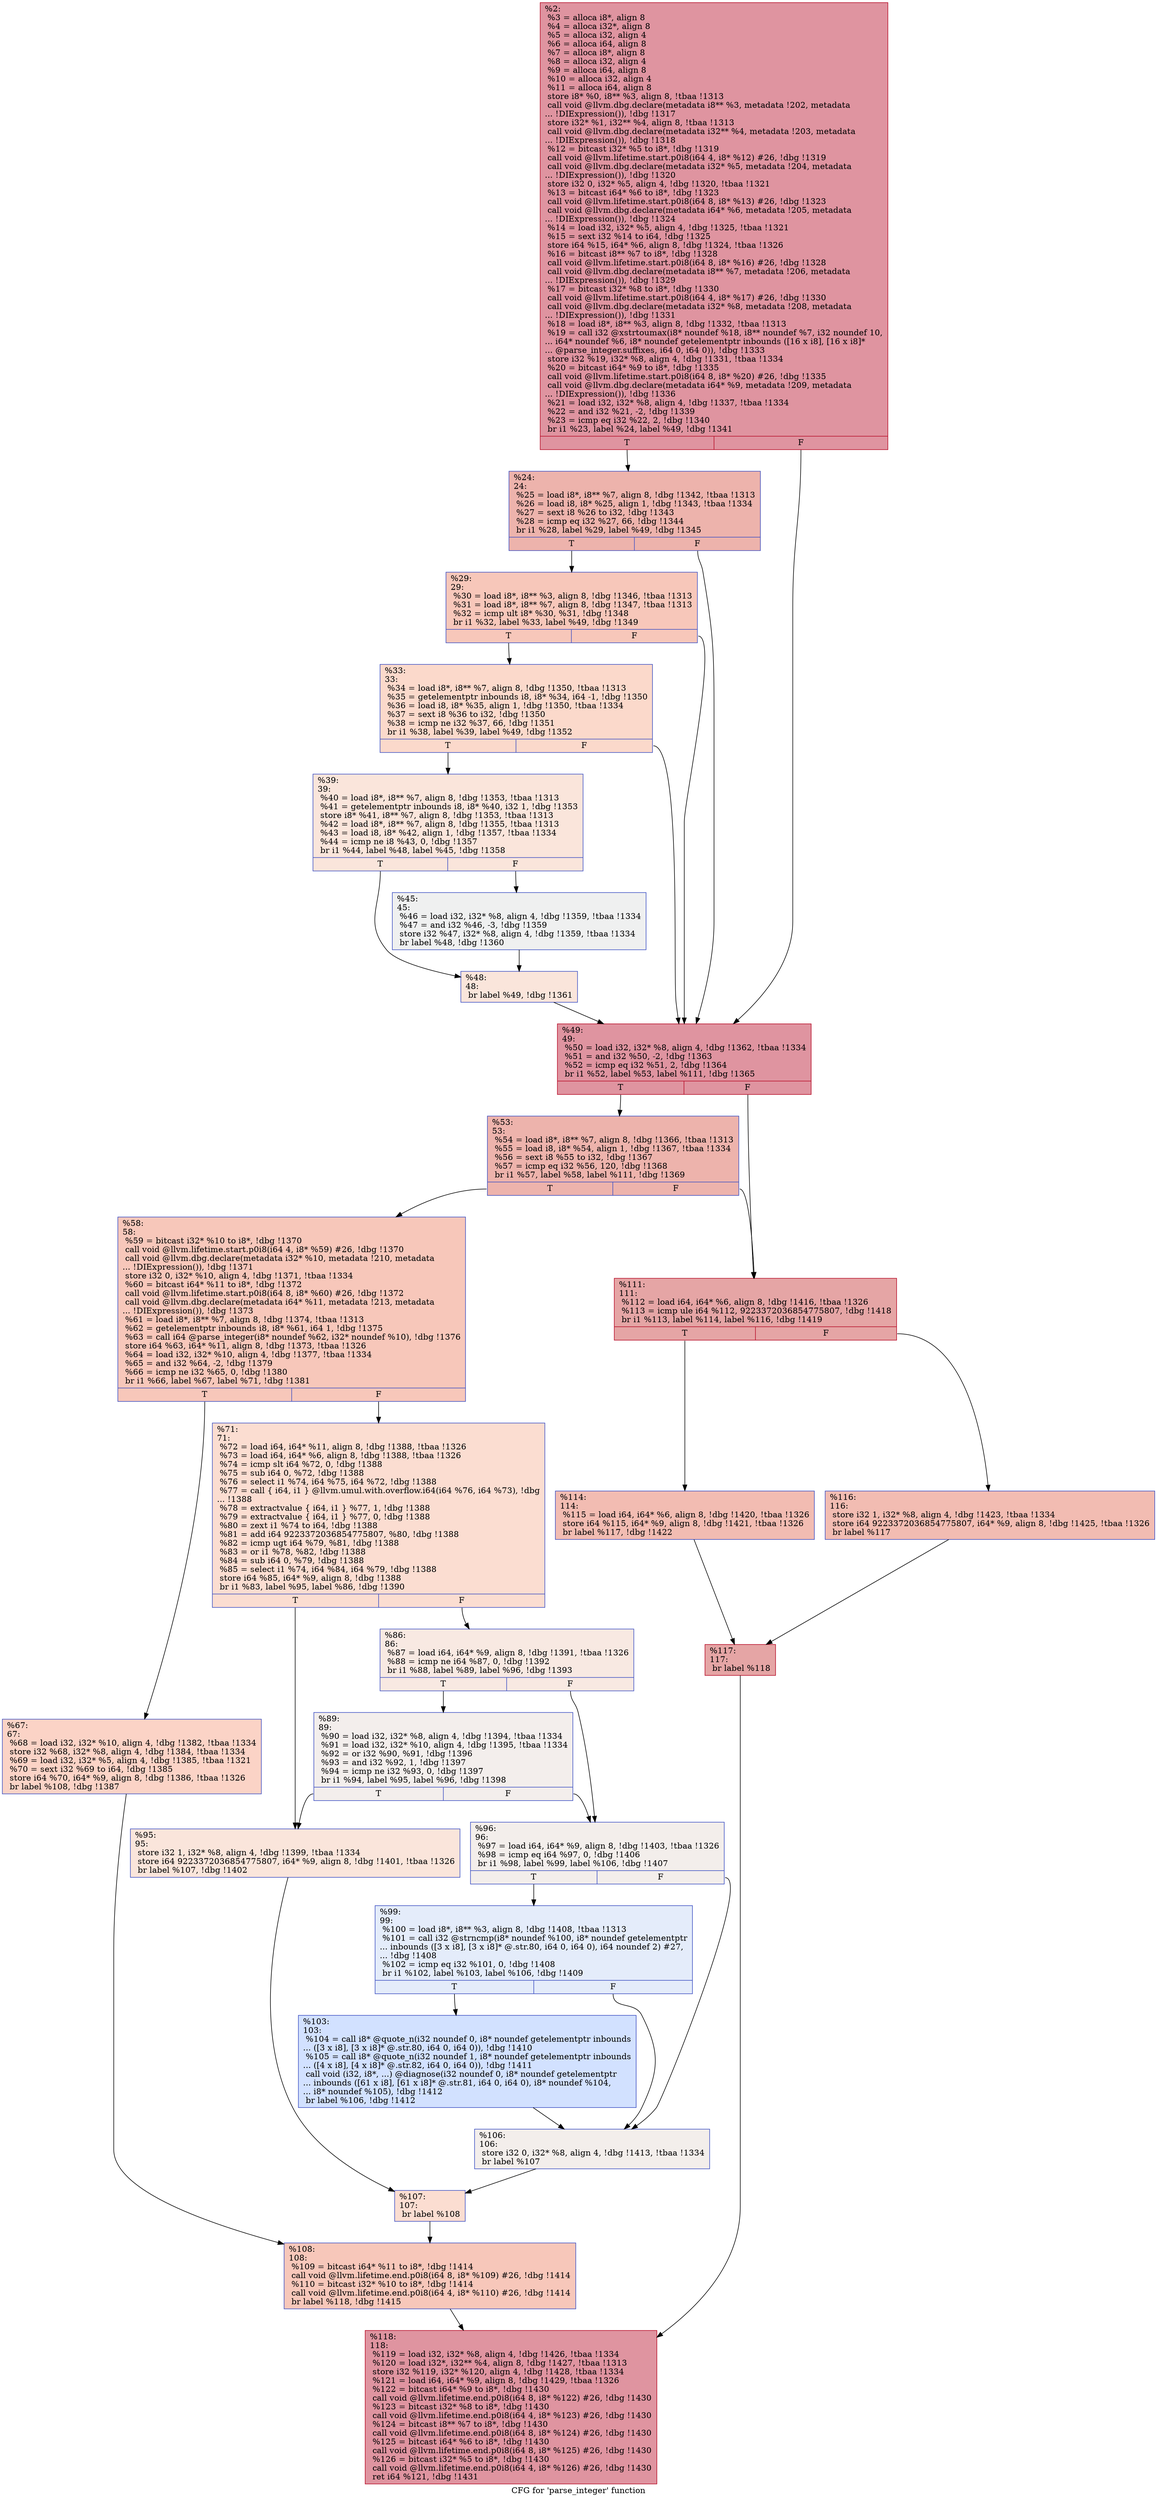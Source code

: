 digraph "CFG for 'parse_integer' function" {
	label="CFG for 'parse_integer' function";

	Node0xff8b90 [shape=record,color="#b70d28ff", style=filled, fillcolor="#b70d2870",label="{%2:\l  %3 = alloca i8*, align 8\l  %4 = alloca i32*, align 8\l  %5 = alloca i32, align 4\l  %6 = alloca i64, align 8\l  %7 = alloca i8*, align 8\l  %8 = alloca i32, align 4\l  %9 = alloca i64, align 8\l  %10 = alloca i32, align 4\l  %11 = alloca i64, align 8\l  store i8* %0, i8** %3, align 8, !tbaa !1313\l  call void @llvm.dbg.declare(metadata i8** %3, metadata !202, metadata\l... !DIExpression()), !dbg !1317\l  store i32* %1, i32** %4, align 8, !tbaa !1313\l  call void @llvm.dbg.declare(metadata i32** %4, metadata !203, metadata\l... !DIExpression()), !dbg !1318\l  %12 = bitcast i32* %5 to i8*, !dbg !1319\l  call void @llvm.lifetime.start.p0i8(i64 4, i8* %12) #26, !dbg !1319\l  call void @llvm.dbg.declare(metadata i32* %5, metadata !204, metadata\l... !DIExpression()), !dbg !1320\l  store i32 0, i32* %5, align 4, !dbg !1320, !tbaa !1321\l  %13 = bitcast i64* %6 to i8*, !dbg !1323\l  call void @llvm.lifetime.start.p0i8(i64 8, i8* %13) #26, !dbg !1323\l  call void @llvm.dbg.declare(metadata i64* %6, metadata !205, metadata\l... !DIExpression()), !dbg !1324\l  %14 = load i32, i32* %5, align 4, !dbg !1325, !tbaa !1321\l  %15 = sext i32 %14 to i64, !dbg !1325\l  store i64 %15, i64* %6, align 8, !dbg !1324, !tbaa !1326\l  %16 = bitcast i8** %7 to i8*, !dbg !1328\l  call void @llvm.lifetime.start.p0i8(i64 8, i8* %16) #26, !dbg !1328\l  call void @llvm.dbg.declare(metadata i8** %7, metadata !206, metadata\l... !DIExpression()), !dbg !1329\l  %17 = bitcast i32* %8 to i8*, !dbg !1330\l  call void @llvm.lifetime.start.p0i8(i64 4, i8* %17) #26, !dbg !1330\l  call void @llvm.dbg.declare(metadata i32* %8, metadata !208, metadata\l... !DIExpression()), !dbg !1331\l  %18 = load i8*, i8** %3, align 8, !dbg !1332, !tbaa !1313\l  %19 = call i32 @xstrtoumax(i8* noundef %18, i8** noundef %7, i32 noundef 10,\l... i64* noundef %6, i8* noundef getelementptr inbounds ([16 x i8], [16 x i8]*\l... @parse_integer.suffixes, i64 0, i64 0)), !dbg !1333\l  store i32 %19, i32* %8, align 4, !dbg !1331, !tbaa !1334\l  %20 = bitcast i64* %9 to i8*, !dbg !1335\l  call void @llvm.lifetime.start.p0i8(i64 8, i8* %20) #26, !dbg !1335\l  call void @llvm.dbg.declare(metadata i64* %9, metadata !209, metadata\l... !DIExpression()), !dbg !1336\l  %21 = load i32, i32* %8, align 4, !dbg !1337, !tbaa !1334\l  %22 = and i32 %21, -2, !dbg !1339\l  %23 = icmp eq i32 %22, 2, !dbg !1340\l  br i1 %23, label %24, label %49, !dbg !1341\l|{<s0>T|<s1>F}}"];
	Node0xff8b90:s0 -> Node0xf7d430;
	Node0xff8b90:s1 -> Node0xf7d610;
	Node0xf7d430 [shape=record,color="#3d50c3ff", style=filled, fillcolor="#d6524470",label="{%24:\l24:                                               \l  %25 = load i8*, i8** %7, align 8, !dbg !1342, !tbaa !1313\l  %26 = load i8, i8* %25, align 1, !dbg !1343, !tbaa !1334\l  %27 = sext i8 %26 to i32, !dbg !1343\l  %28 = icmp eq i32 %27, 66, !dbg !1344\l  br i1 %28, label %29, label %49, !dbg !1345\l|{<s0>T|<s1>F}}"];
	Node0xf7d430:s0 -> Node0xf7d480;
	Node0xf7d430:s1 -> Node0xf7d610;
	Node0xf7d480 [shape=record,color="#3d50c3ff", style=filled, fillcolor="#ec7f6370",label="{%29:\l29:                                               \l  %30 = load i8*, i8** %3, align 8, !dbg !1346, !tbaa !1313\l  %31 = load i8*, i8** %7, align 8, !dbg !1347, !tbaa !1313\l  %32 = icmp ult i8* %30, %31, !dbg !1348\l  br i1 %32, label %33, label %49, !dbg !1349\l|{<s0>T|<s1>F}}"];
	Node0xf7d480:s0 -> Node0xf7d4d0;
	Node0xf7d480:s1 -> Node0xf7d610;
	Node0xf7d4d0 [shape=record,color="#3d50c3ff", style=filled, fillcolor="#f7a88970",label="{%33:\l33:                                               \l  %34 = load i8*, i8** %7, align 8, !dbg !1350, !tbaa !1313\l  %35 = getelementptr inbounds i8, i8* %34, i64 -1, !dbg !1350\l  %36 = load i8, i8* %35, align 1, !dbg !1350, !tbaa !1334\l  %37 = sext i8 %36 to i32, !dbg !1350\l  %38 = icmp ne i32 %37, 66, !dbg !1351\l  br i1 %38, label %39, label %49, !dbg !1352\l|{<s0>T|<s1>F}}"];
	Node0xf7d4d0:s0 -> Node0xf7d520;
	Node0xf7d4d0:s1 -> Node0xf7d610;
	Node0xf7d520 [shape=record,color="#3d50c3ff", style=filled, fillcolor="#f4c5ad70",label="{%39:\l39:                                               \l  %40 = load i8*, i8** %7, align 8, !dbg !1353, !tbaa !1313\l  %41 = getelementptr inbounds i8, i8* %40, i32 1, !dbg !1353\l  store i8* %41, i8** %7, align 8, !dbg !1353, !tbaa !1313\l  %42 = load i8*, i8** %7, align 8, !dbg !1355, !tbaa !1313\l  %43 = load i8, i8* %42, align 1, !dbg !1357, !tbaa !1334\l  %44 = icmp ne i8 %43, 0, !dbg !1357\l  br i1 %44, label %48, label %45, !dbg !1358\l|{<s0>T|<s1>F}}"];
	Node0xf7d520:s0 -> Node0xf7d5c0;
	Node0xf7d520:s1 -> Node0xf7d570;
	Node0xf7d570 [shape=record,color="#3d50c3ff", style=filled, fillcolor="#dbdcde70",label="{%45:\l45:                                               \l  %46 = load i32, i32* %8, align 4, !dbg !1359, !tbaa !1334\l  %47 = and i32 %46, -3, !dbg !1359\l  store i32 %47, i32* %8, align 4, !dbg !1359, !tbaa !1334\l  br label %48, !dbg !1360\l}"];
	Node0xf7d570 -> Node0xf7d5c0;
	Node0xf7d5c0 [shape=record,color="#3d50c3ff", style=filled, fillcolor="#f4c5ad70",label="{%48:\l48:                                               \l  br label %49, !dbg !1361\l}"];
	Node0xf7d5c0 -> Node0xf7d610;
	Node0xf7d610 [shape=record,color="#b70d28ff", style=filled, fillcolor="#b70d2870",label="{%49:\l49:                                               \l  %50 = load i32, i32* %8, align 4, !dbg !1362, !tbaa !1334\l  %51 = and i32 %50, -2, !dbg !1363\l  %52 = icmp eq i32 %51, 2, !dbg !1364\l  br i1 %52, label %53, label %111, !dbg !1365\l|{<s0>T|<s1>F}}"];
	Node0xf7d610:s0 -> Node0xf7d660;
	Node0xf7d610:s1 -> Node0xf7da70;
	Node0xf7d660 [shape=record,color="#3d50c3ff", style=filled, fillcolor="#d6524470",label="{%53:\l53:                                               \l  %54 = load i8*, i8** %7, align 8, !dbg !1366, !tbaa !1313\l  %55 = load i8, i8* %54, align 1, !dbg !1367, !tbaa !1334\l  %56 = sext i8 %55 to i32, !dbg !1367\l  %57 = icmp eq i32 %56, 120, !dbg !1368\l  br i1 %57, label %58, label %111, !dbg !1369\l|{<s0>T|<s1>F}}"];
	Node0xf7d660:s0 -> Node0xf7d6b0;
	Node0xf7d660:s1 -> Node0xf7da70;
	Node0xf7d6b0 [shape=record,color="#3d50c3ff", style=filled, fillcolor="#ec7f6370",label="{%58:\l58:                                               \l  %59 = bitcast i32* %10 to i8*, !dbg !1370\l  call void @llvm.lifetime.start.p0i8(i64 4, i8* %59) #26, !dbg !1370\l  call void @llvm.dbg.declare(metadata i32* %10, metadata !210, metadata\l... !DIExpression()), !dbg !1371\l  store i32 0, i32* %10, align 4, !dbg !1371, !tbaa !1334\l  %60 = bitcast i64* %11 to i8*, !dbg !1372\l  call void @llvm.lifetime.start.p0i8(i64 8, i8* %60) #26, !dbg !1372\l  call void @llvm.dbg.declare(metadata i64* %11, metadata !213, metadata\l... !DIExpression()), !dbg !1373\l  %61 = load i8*, i8** %7, align 8, !dbg !1374, !tbaa !1313\l  %62 = getelementptr inbounds i8, i8* %61, i64 1, !dbg !1375\l  %63 = call i64 @parse_integer(i8* noundef %62, i32* noundef %10), !dbg !1376\l  store i64 %63, i64* %11, align 8, !dbg !1373, !tbaa !1326\l  %64 = load i32, i32* %10, align 4, !dbg !1377, !tbaa !1334\l  %65 = and i32 %64, -2, !dbg !1379\l  %66 = icmp ne i32 %65, 0, !dbg !1380\l  br i1 %66, label %67, label %71, !dbg !1381\l|{<s0>T|<s1>F}}"];
	Node0xf7d6b0:s0 -> Node0xf7d700;
	Node0xf7d6b0:s1 -> Node0xf7d750;
	Node0xf7d700 [shape=record,color="#3d50c3ff", style=filled, fillcolor="#f59c7d70",label="{%67:\l67:                                               \l  %68 = load i32, i32* %10, align 4, !dbg !1382, !tbaa !1334\l  store i32 %68, i32* %8, align 4, !dbg !1384, !tbaa !1334\l  %69 = load i32, i32* %5, align 4, !dbg !1385, !tbaa !1321\l  %70 = sext i32 %69 to i64, !dbg !1385\l  store i64 %70, i64* %9, align 8, !dbg !1386, !tbaa !1326\l  br label %108, !dbg !1387\l}"];
	Node0xf7d700 -> Node0xf7da20;
	Node0xf7d750 [shape=record,color="#3d50c3ff", style=filled, fillcolor="#f7b39670",label="{%71:\l71:                                               \l  %72 = load i64, i64* %11, align 8, !dbg !1388, !tbaa !1326\l  %73 = load i64, i64* %6, align 8, !dbg !1388, !tbaa !1326\l  %74 = icmp slt i64 %72, 0, !dbg !1388\l  %75 = sub i64 0, %72, !dbg !1388\l  %76 = select i1 %74, i64 %75, i64 %72, !dbg !1388\l  %77 = call \{ i64, i1 \} @llvm.umul.with.overflow.i64(i64 %76, i64 %73), !dbg\l... !1388\l  %78 = extractvalue \{ i64, i1 \} %77, 1, !dbg !1388\l  %79 = extractvalue \{ i64, i1 \} %77, 0, !dbg !1388\l  %80 = zext i1 %74 to i64, !dbg !1388\l  %81 = add i64 9223372036854775807, %80, !dbg !1388\l  %82 = icmp ugt i64 %79, %81, !dbg !1388\l  %83 = or i1 %78, %82, !dbg !1388\l  %84 = sub i64 0, %79, !dbg !1388\l  %85 = select i1 %74, i64 %84, i64 %79, !dbg !1388\l  store i64 %85, i64* %9, align 8, !dbg !1388\l  br i1 %83, label %95, label %86, !dbg !1390\l|{<s0>T|<s1>F}}"];
	Node0xf7d750:s0 -> Node0xf7d840;
	Node0xf7d750:s1 -> Node0xf7d7a0;
	Node0xf7d7a0 [shape=record,color="#3d50c3ff", style=filled, fillcolor="#efcebd70",label="{%86:\l86:                                               \l  %87 = load i64, i64* %9, align 8, !dbg !1391, !tbaa !1326\l  %88 = icmp ne i64 %87, 0, !dbg !1392\l  br i1 %88, label %89, label %96, !dbg !1393\l|{<s0>T|<s1>F}}"];
	Node0xf7d7a0:s0 -> Node0xf7d7f0;
	Node0xf7d7a0:s1 -> Node0xf7d890;
	Node0xf7d7f0 [shape=record,color="#3d50c3ff", style=filled, fillcolor="#e3d9d370",label="{%89:\l89:                                               \l  %90 = load i32, i32* %8, align 4, !dbg !1394, !tbaa !1334\l  %91 = load i32, i32* %10, align 4, !dbg !1395, !tbaa !1334\l  %92 = or i32 %90, %91, !dbg !1396\l  %93 = and i32 %92, 1, !dbg !1397\l  %94 = icmp ne i32 %93, 0, !dbg !1397\l  br i1 %94, label %95, label %96, !dbg !1398\l|{<s0>T|<s1>F}}"];
	Node0xf7d7f0:s0 -> Node0xf7d840;
	Node0xf7d7f0:s1 -> Node0xf7d890;
	Node0xf7d840 [shape=record,color="#3d50c3ff", style=filled, fillcolor="#f4c5ad70",label="{%95:\l95:                                               \l  store i32 1, i32* %8, align 4, !dbg !1399, !tbaa !1334\l  store i64 9223372036854775807, i64* %9, align 8, !dbg !1401, !tbaa !1326\l  br label %107, !dbg !1402\l}"];
	Node0xf7d840 -> Node0xf7d9d0;
	Node0xf7d890 [shape=record,color="#3d50c3ff", style=filled, fillcolor="#e5d8d170",label="{%96:\l96:                                               \l  %97 = load i64, i64* %9, align 8, !dbg !1403, !tbaa !1326\l  %98 = icmp eq i64 %97, 0, !dbg !1406\l  br i1 %98, label %99, label %106, !dbg !1407\l|{<s0>T|<s1>F}}"];
	Node0xf7d890:s0 -> Node0xf7d8e0;
	Node0xf7d890:s1 -> Node0xf7d980;
	Node0xf7d8e0 [shape=record,color="#3d50c3ff", style=filled, fillcolor="#c1d4f470",label="{%99:\l99:                                               \l  %100 = load i8*, i8** %3, align 8, !dbg !1408, !tbaa !1313\l  %101 = call i32 @strncmp(i8* noundef %100, i8* noundef getelementptr\l... inbounds ([3 x i8], [3 x i8]* @.str.80, i64 0, i64 0), i64 noundef 2) #27,\l... !dbg !1408\l  %102 = icmp eq i32 %101, 0, !dbg !1408\l  br i1 %102, label %103, label %106, !dbg !1409\l|{<s0>T|<s1>F}}"];
	Node0xf7d8e0:s0 -> Node0xf7d930;
	Node0xf7d8e0:s1 -> Node0xf7d980;
	Node0xf7d930 [shape=record,color="#3d50c3ff", style=filled, fillcolor="#9abbff70",label="{%103:\l103:                                              \l  %104 = call i8* @quote_n(i32 noundef 0, i8* noundef getelementptr inbounds\l... ([3 x i8], [3 x i8]* @.str.80, i64 0, i64 0)), !dbg !1410\l  %105 = call i8* @quote_n(i32 noundef 1, i8* noundef getelementptr inbounds\l... ([4 x i8], [4 x i8]* @.str.82, i64 0, i64 0)), !dbg !1411\l  call void (i32, i8*, ...) @diagnose(i32 noundef 0, i8* noundef getelementptr\l... inbounds ([61 x i8], [61 x i8]* @.str.81, i64 0, i64 0), i8* noundef %104,\l... i8* noundef %105), !dbg !1412\l  br label %106, !dbg !1412\l}"];
	Node0xf7d930 -> Node0xf7d980;
	Node0xf7d980 [shape=record,color="#3d50c3ff", style=filled, fillcolor="#e5d8d170",label="{%106:\l106:                                              \l  store i32 0, i32* %8, align 4, !dbg !1413, !tbaa !1334\l  br label %107\l}"];
	Node0xf7d980 -> Node0xf7d9d0;
	Node0xf7d9d0 [shape=record,color="#3d50c3ff", style=filled, fillcolor="#f7b39670",label="{%107:\l107:                                              \l  br label %108\l}"];
	Node0xf7d9d0 -> Node0xf7da20;
	Node0xf7da20 [shape=record,color="#3d50c3ff", style=filled, fillcolor="#ec7f6370",label="{%108:\l108:                                              \l  %109 = bitcast i64* %11 to i8*, !dbg !1414\l  call void @llvm.lifetime.end.p0i8(i64 8, i8* %109) #26, !dbg !1414\l  %110 = bitcast i32* %10 to i8*, !dbg !1414\l  call void @llvm.lifetime.end.p0i8(i64 4, i8* %110) #26, !dbg !1414\l  br label %118, !dbg !1415\l}"];
	Node0xf7da20 -> Node0xf7dbb0;
	Node0xf7da70 [shape=record,color="#b70d28ff", style=filled, fillcolor="#c5333470",label="{%111:\l111:                                              \l  %112 = load i64, i64* %6, align 8, !dbg !1416, !tbaa !1326\l  %113 = icmp ule i64 %112, 9223372036854775807, !dbg !1418\l  br i1 %113, label %114, label %116, !dbg !1419\l|{<s0>T|<s1>F}}"];
	Node0xf7da70:s0 -> Node0xf7dac0;
	Node0xf7da70:s1 -> Node0xf7db10;
	Node0xf7dac0 [shape=record,color="#3d50c3ff", style=filled, fillcolor="#e1675170",label="{%114:\l114:                                              \l  %115 = load i64, i64* %6, align 8, !dbg !1420, !tbaa !1326\l  store i64 %115, i64* %9, align 8, !dbg !1421, !tbaa !1326\l  br label %117, !dbg !1422\l}"];
	Node0xf7dac0 -> Node0xf7db60;
	Node0xf7db10 [shape=record,color="#3d50c3ff", style=filled, fillcolor="#e1675170",label="{%116:\l116:                                              \l  store i32 1, i32* %8, align 4, !dbg !1423, !tbaa !1334\l  store i64 9223372036854775807, i64* %9, align 8, !dbg !1425, !tbaa !1326\l  br label %117\l}"];
	Node0xf7db10 -> Node0xf7db60;
	Node0xf7db60 [shape=record,color="#b70d28ff", style=filled, fillcolor="#c5333470",label="{%117:\l117:                                              \l  br label %118\l}"];
	Node0xf7db60 -> Node0xf7dbb0;
	Node0xf7dbb0 [shape=record,color="#b70d28ff", style=filled, fillcolor="#b70d2870",label="{%118:\l118:                                              \l  %119 = load i32, i32* %8, align 4, !dbg !1426, !tbaa !1334\l  %120 = load i32*, i32** %4, align 8, !dbg !1427, !tbaa !1313\l  store i32 %119, i32* %120, align 4, !dbg !1428, !tbaa !1334\l  %121 = load i64, i64* %9, align 8, !dbg !1429, !tbaa !1326\l  %122 = bitcast i64* %9 to i8*, !dbg !1430\l  call void @llvm.lifetime.end.p0i8(i64 8, i8* %122) #26, !dbg !1430\l  %123 = bitcast i32* %8 to i8*, !dbg !1430\l  call void @llvm.lifetime.end.p0i8(i64 4, i8* %123) #26, !dbg !1430\l  %124 = bitcast i8** %7 to i8*, !dbg !1430\l  call void @llvm.lifetime.end.p0i8(i64 8, i8* %124) #26, !dbg !1430\l  %125 = bitcast i64* %6 to i8*, !dbg !1430\l  call void @llvm.lifetime.end.p0i8(i64 8, i8* %125) #26, !dbg !1430\l  %126 = bitcast i32* %5 to i8*, !dbg !1430\l  call void @llvm.lifetime.end.p0i8(i64 4, i8* %126) #26, !dbg !1430\l  ret i64 %121, !dbg !1431\l}"];
}
